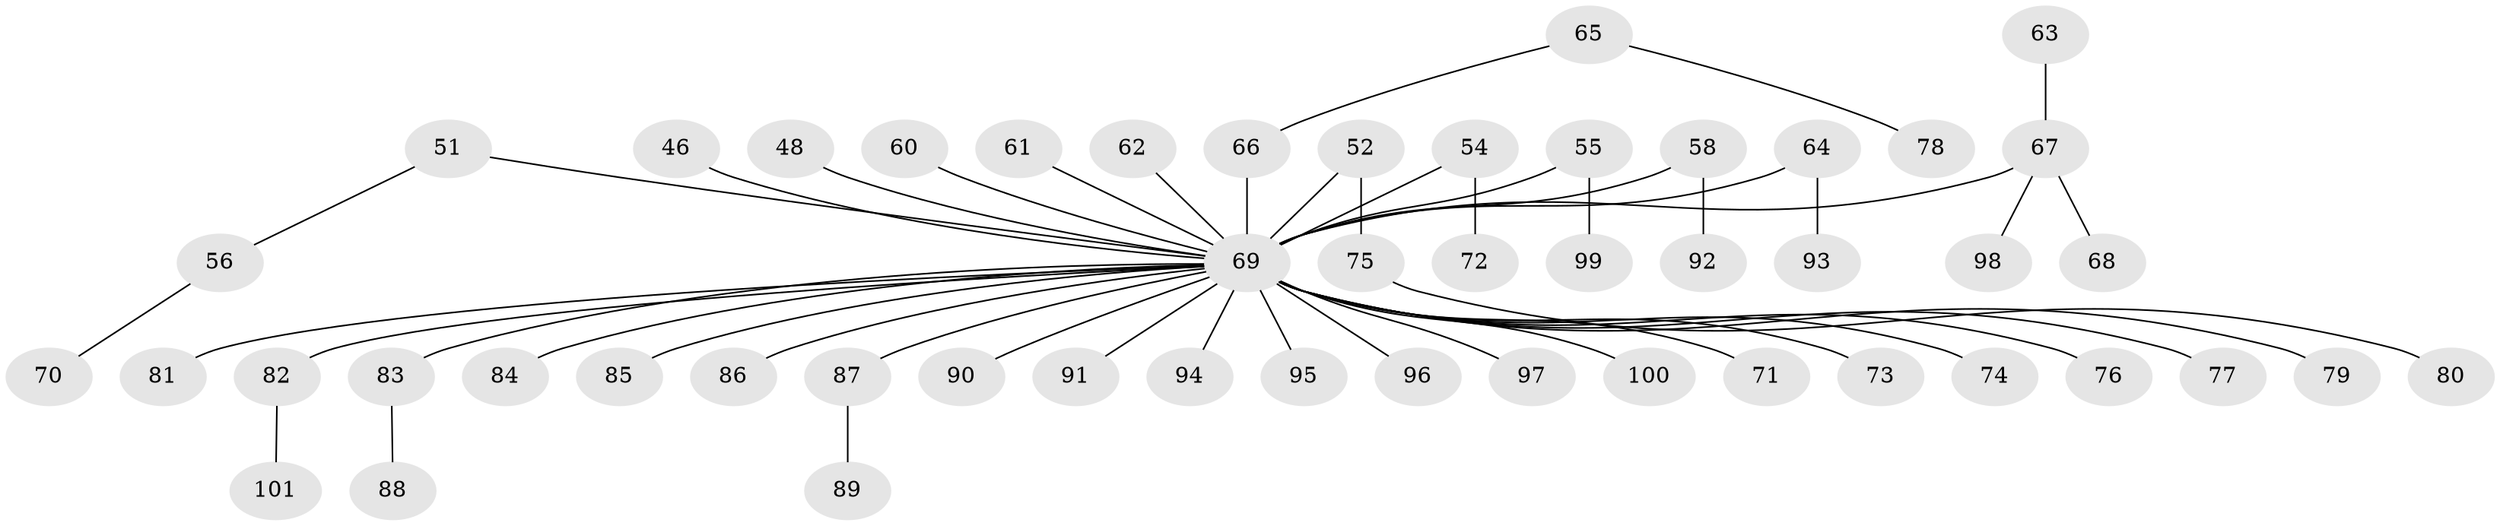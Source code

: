 // original degree distribution, {4: 0.04950495049504951, 6: 0.019801980198019802, 8: 0.009900990099009901, 3: 0.1188118811881188, 1: 0.46534653465346537, 2: 0.3069306930693069, 5: 0.0297029702970297}
// Generated by graph-tools (version 1.1) at 2025/52/03/09/25 04:52:55]
// undirected, 50 vertices, 49 edges
graph export_dot {
graph [start="1"]
  node [color=gray90,style=filled];
  46;
  48;
  51;
  52;
  54;
  55;
  56;
  58;
  60;
  61;
  62;
  63;
  64;
  65 [super="+53"];
  66 [super="+40"];
  67 [super="+16+35+20"];
  68;
  69 [super="+28+26+19+17+23+34+30+47+36+29+50+59+37+42+38+49+39+41+44+57+45"];
  70;
  71;
  72;
  73;
  74;
  75;
  76;
  77;
  78;
  79;
  80;
  81;
  82;
  83;
  84;
  85;
  86;
  87;
  88;
  89;
  90;
  91;
  92;
  93;
  94;
  95;
  96;
  97;
  98;
  99;
  100;
  101;
  46 -- 69;
  48 -- 69;
  51 -- 56;
  51 -- 69;
  52 -- 75;
  52 -- 69;
  54 -- 72;
  54 -- 69;
  55 -- 99;
  55 -- 69;
  56 -- 70;
  58 -- 92;
  58 -- 69;
  60 -- 69;
  61 -- 69;
  62 -- 69;
  63 -- 67;
  64 -- 93;
  64 -- 69;
  65 -- 66;
  65 -- 78;
  66 -- 69;
  67 -- 98;
  67 -- 69;
  67 -- 68;
  69 -- 74;
  69 -- 84;
  69 -- 86;
  69 -- 91;
  69 -- 97;
  69 -- 77;
  69 -- 96;
  69 -- 82;
  69 -- 76;
  69 -- 71;
  69 -- 90;
  69 -- 83;
  69 -- 100;
  69 -- 81;
  69 -- 73;
  69 -- 85;
  69 -- 87;
  69 -- 94;
  69 -- 95;
  69 -- 79;
  75 -- 80;
  82 -- 101;
  83 -- 88;
  87 -- 89;
}
